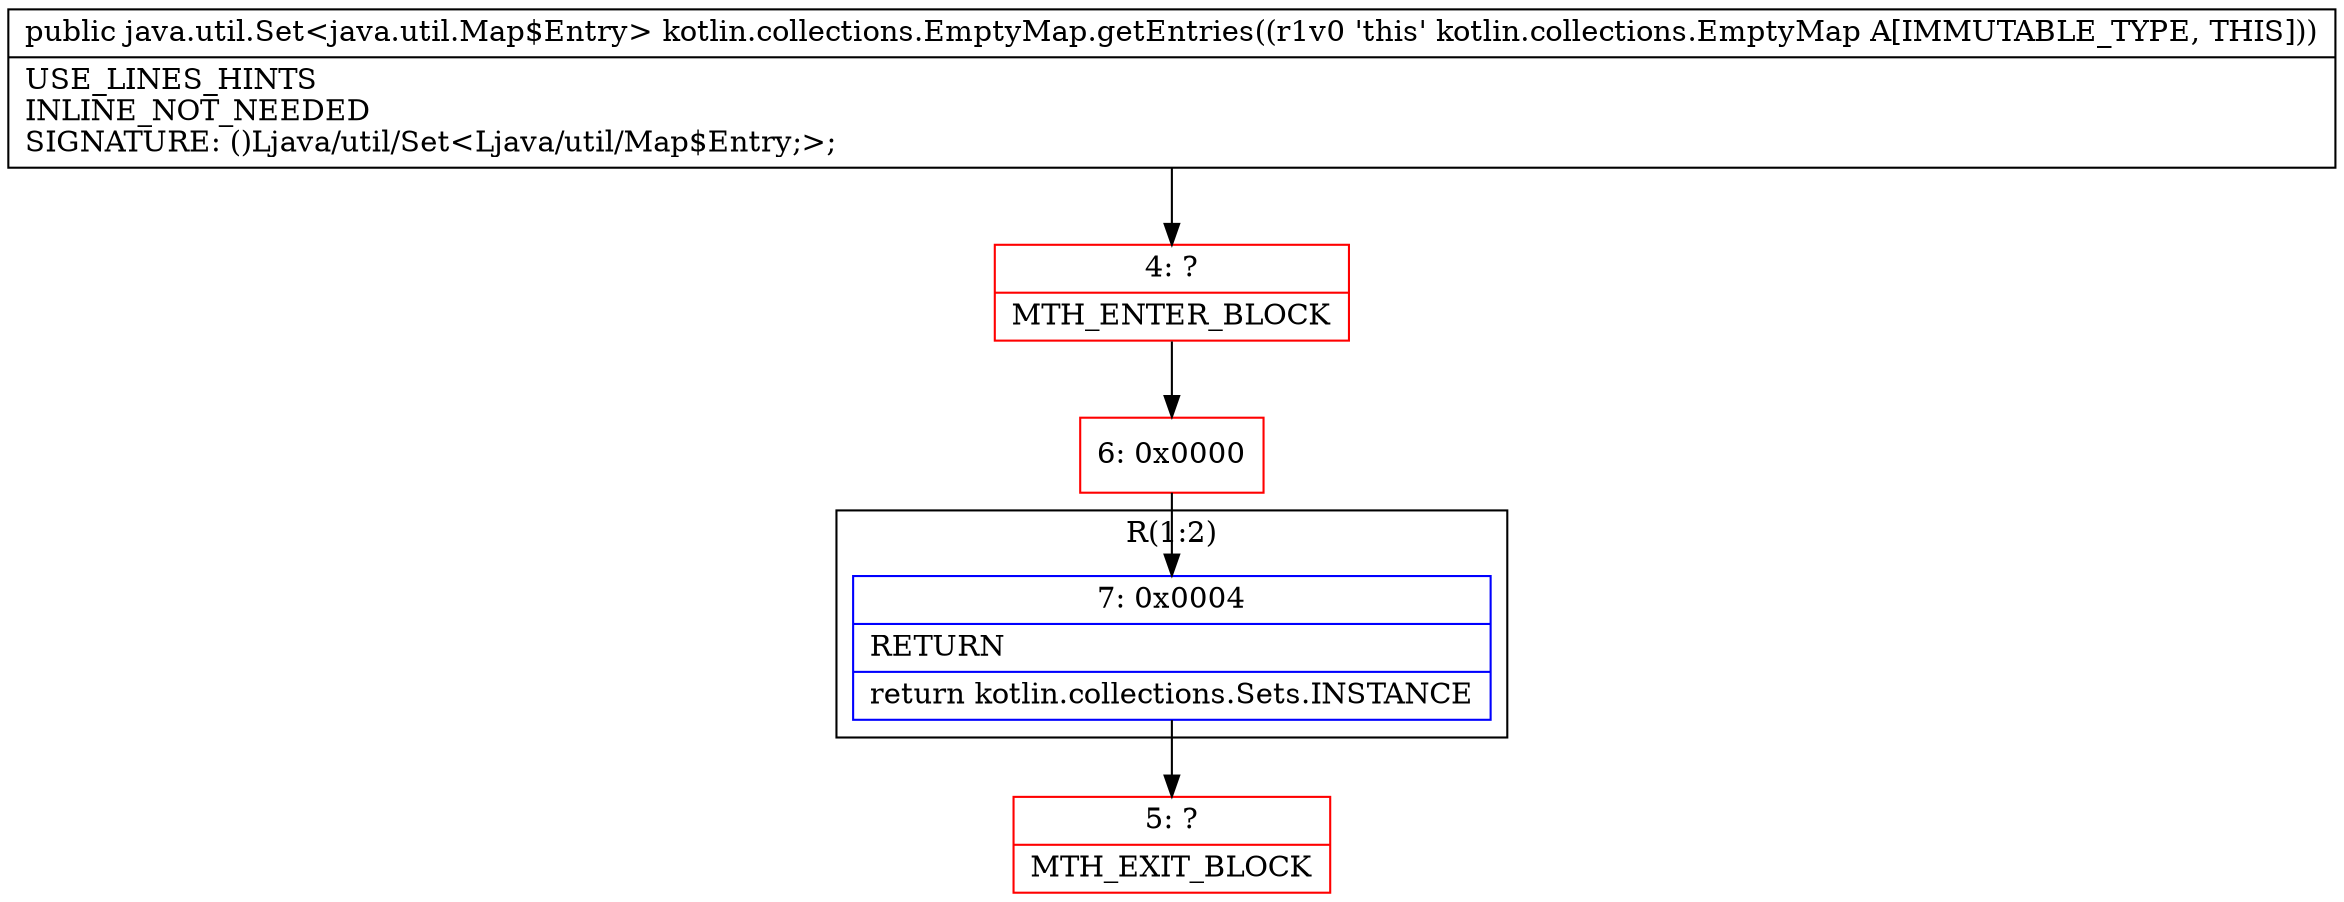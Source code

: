 digraph "CFG forkotlin.collections.EmptyMap.getEntries()Ljava\/util\/Set;" {
subgraph cluster_Region_1458972818 {
label = "R(1:2)";
node [shape=record,color=blue];
Node_7 [shape=record,label="{7\:\ 0x0004|RETURN\l|return kotlin.collections.Sets.INSTANCE\l}"];
}
Node_4 [shape=record,color=red,label="{4\:\ ?|MTH_ENTER_BLOCK\l}"];
Node_6 [shape=record,color=red,label="{6\:\ 0x0000}"];
Node_5 [shape=record,color=red,label="{5\:\ ?|MTH_EXIT_BLOCK\l}"];
MethodNode[shape=record,label="{public java.util.Set\<java.util.Map$Entry\> kotlin.collections.EmptyMap.getEntries((r1v0 'this' kotlin.collections.EmptyMap A[IMMUTABLE_TYPE, THIS]))  | USE_LINES_HINTS\lINLINE_NOT_NEEDED\lSIGNATURE: ()Ljava\/util\/Set\<Ljava\/util\/Map$Entry;\>;\l}"];
MethodNode -> Node_4;Node_7 -> Node_5;
Node_4 -> Node_6;
Node_6 -> Node_7;
}

